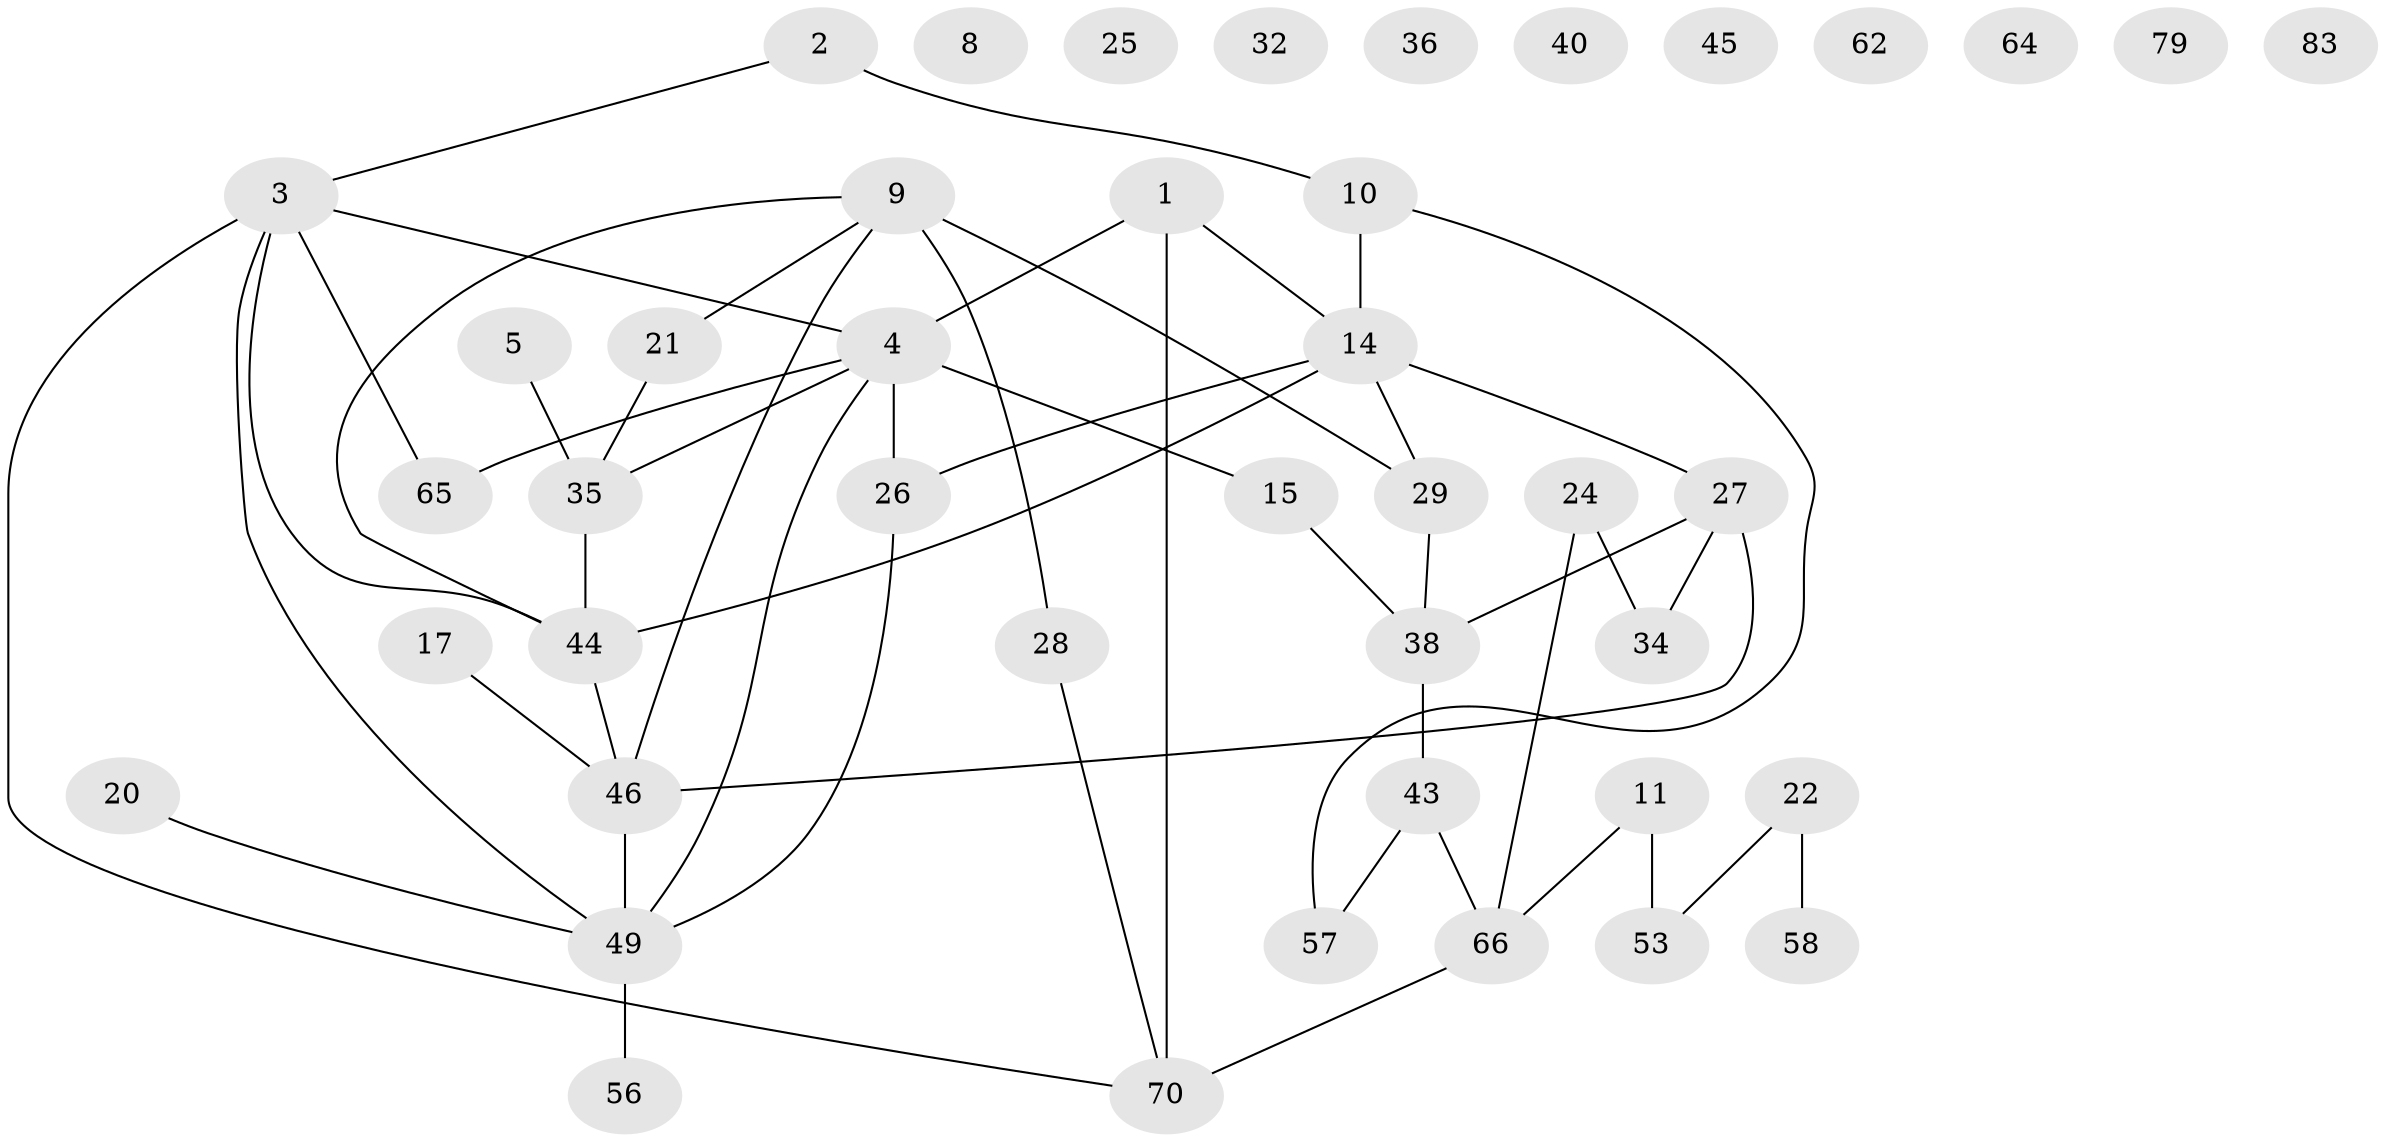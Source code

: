 // original degree distribution, {3: 0.18604651162790697, 4: 0.1511627906976744, 1: 0.23255813953488372, 0: 0.11627906976744186, 2: 0.2441860465116279, 5: 0.046511627906976744, 6: 0.023255813953488372}
// Generated by graph-tools (version 1.1) at 2025/16/03/04/25 18:16:28]
// undirected, 43 vertices, 51 edges
graph export_dot {
graph [start="1"]
  node [color=gray90,style=filled];
  1 [super="+7"];
  2 [super="+33+13"];
  3 [super="+12+6+59"];
  4 [super="+16"];
  5;
  8;
  9 [super="+60"];
  10 [super="+23"];
  11 [super="+18"];
  14 [super="+47+19+42"];
  15;
  17;
  20 [super="+31+55"];
  21;
  22 [super="+68"];
  24;
  25;
  26 [super="+61+41"];
  27 [super="+30+77"];
  28 [super="+50"];
  29 [super="+48"];
  32;
  34 [super="+39"];
  35 [super="+73"];
  36;
  38;
  40;
  43 [super="+67+80"];
  44 [super="+54"];
  45;
  46 [super="+51"];
  49 [super="+74"];
  53;
  56;
  57;
  58;
  62;
  64;
  65;
  66;
  70 [super="+72"];
  79;
  83;
  1 -- 70 [weight=2];
  1 -- 14 [weight=2];
  1 -- 4;
  2 -- 3;
  2 -- 10;
  3 -- 65;
  3 -- 44;
  3 -- 70;
  3 -- 4;
  3 -- 49;
  4 -- 65;
  4 -- 35;
  4 -- 15;
  4 -- 49;
  4 -- 26;
  5 -- 35;
  9 -- 21;
  9 -- 28;
  9 -- 29 [weight=2];
  9 -- 44;
  9 -- 46;
  10 -- 57;
  10 -- 14;
  11 -- 66;
  11 -- 53;
  14 -- 26;
  14 -- 44;
  14 -- 27;
  14 -- 29;
  15 -- 38;
  17 -- 46;
  20 -- 49;
  21 -- 35;
  22 -- 58;
  22 -- 53;
  24 -- 66;
  24 -- 34;
  26 -- 49;
  27 -- 38;
  27 -- 34;
  27 -- 46;
  28 -- 70;
  29 -- 38;
  35 -- 44;
  38 -- 43;
  43 -- 66;
  43 -- 57;
  44 -- 46;
  46 -- 49;
  49 -- 56;
  66 -- 70;
}
